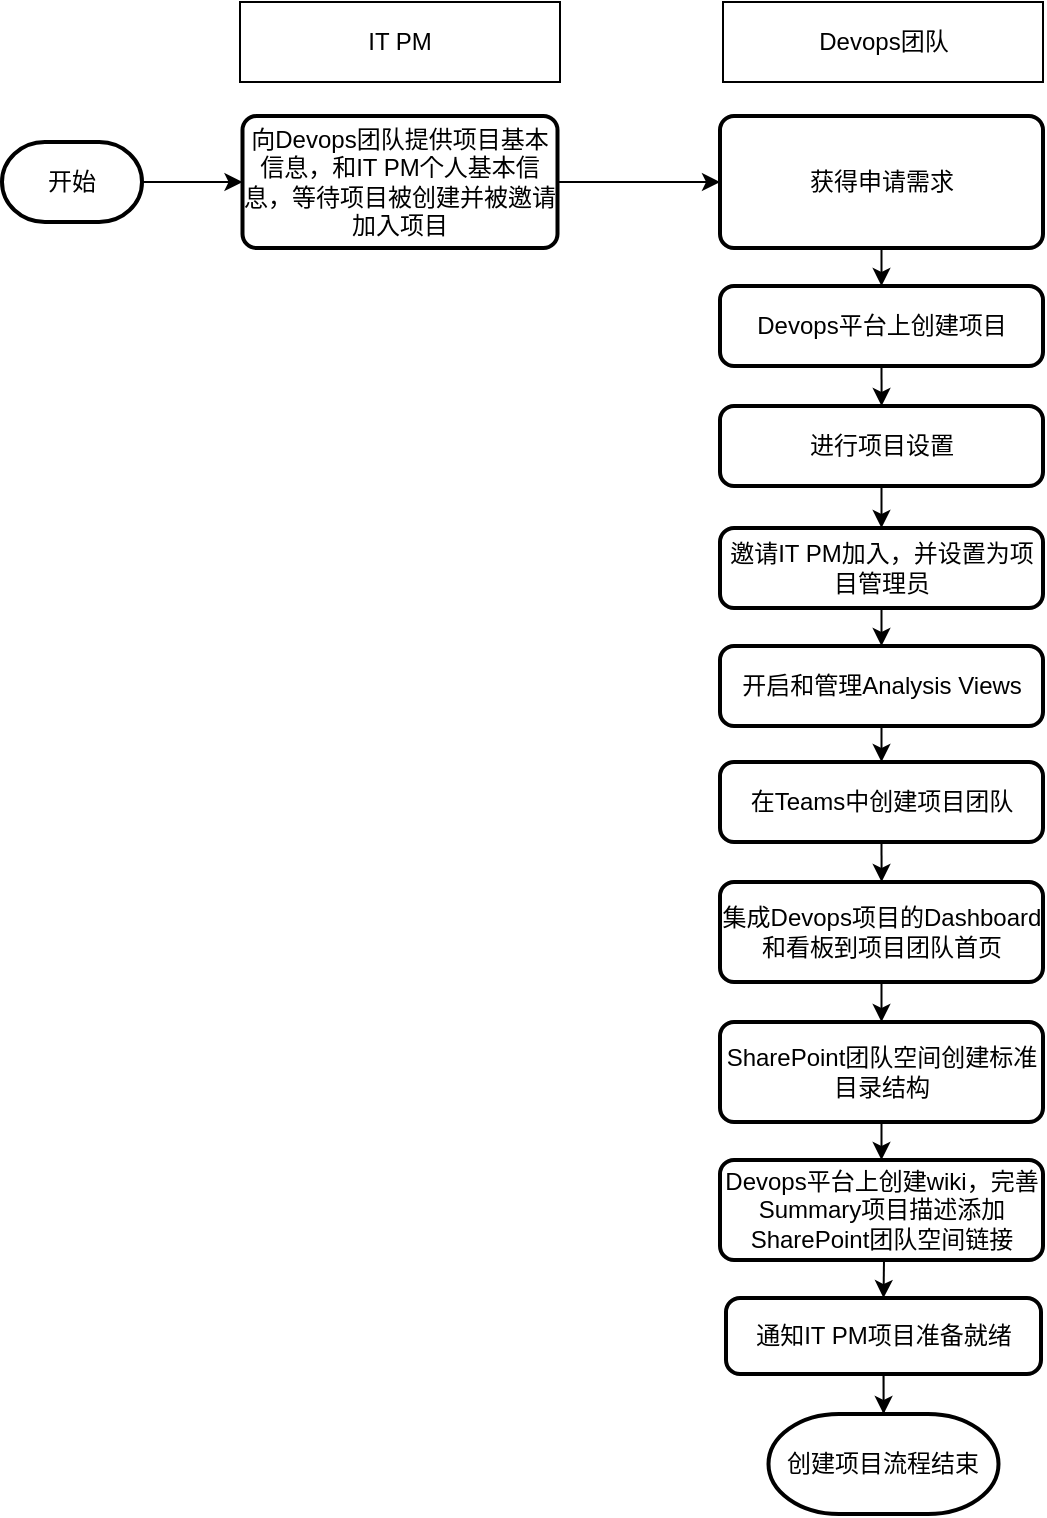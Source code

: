 <mxfile version="15.3.0" type="github">
  <diagram id="AuBM1nw7O5F66HEYCuex" name="Page-1">
    <mxGraphModel dx="1704" dy="1172" grid="0" gridSize="10" guides="1" tooltips="1" connect="1" arrows="1" fold="1" page="0" pageScale="1" pageWidth="827" pageHeight="1169" math="0" shadow="0">
      <root>
        <mxCell id="0" />
        <mxCell id="1" parent="0" />
        <mxCell id="Mmjbvq9GVyGEjZoJUJHH-1" style="edgeStyle=orthogonalEdgeStyle;rounded=0;orthogonalLoop=1;jettySize=auto;html=1;exitX=1;exitY=0.5;exitDx=0;exitDy=0;exitPerimeter=0;" edge="1" parent="1" source="Mmjbvq9GVyGEjZoJUJHH-2" target="Mmjbvq9GVyGEjZoJUJHH-12">
          <mxGeometry relative="1" as="geometry" />
        </mxCell>
        <mxCell id="Mmjbvq9GVyGEjZoJUJHH-2" value="开始" style="strokeWidth=2;html=1;shape=mxgraph.flowchart.terminator;whiteSpace=wrap;" vertex="1" parent="1">
          <mxGeometry x="161" y="-10" width="70" height="40" as="geometry" />
        </mxCell>
        <mxCell id="Mmjbvq9GVyGEjZoJUJHH-5" value="IT PM" style="rounded=0;whiteSpace=wrap;html=1;" vertex="1" parent="1">
          <mxGeometry x="280" y="-80" width="160" height="40" as="geometry" />
        </mxCell>
        <mxCell id="Mmjbvq9GVyGEjZoJUJHH-6" value="Devops团队" style="rounded=0;whiteSpace=wrap;html=1;" vertex="1" parent="1">
          <mxGeometry x="521.5" y="-80" width="160" height="40" as="geometry" />
        </mxCell>
        <mxCell id="Mmjbvq9GVyGEjZoJUJHH-11" style="edgeStyle=orthogonalEdgeStyle;rounded=0;orthogonalLoop=1;jettySize=auto;html=1;exitX=1;exitY=0.5;exitDx=0;exitDy=0;entryX=0;entryY=0.5;entryDx=0;entryDy=0;" edge="1" parent="1" source="Mmjbvq9GVyGEjZoJUJHH-12" target="Mmjbvq9GVyGEjZoJUJHH-14">
          <mxGeometry relative="1" as="geometry" />
        </mxCell>
        <mxCell id="Mmjbvq9GVyGEjZoJUJHH-12" value="向Devops团队提供项目基本信息，和IT PM个人基本信息，等待项目被创建并被邀请加入项目" style="rounded=1;whiteSpace=wrap;html=1;absoluteArcSize=1;arcSize=14;strokeWidth=2;" vertex="1" parent="1">
          <mxGeometry x="281.25" y="-23" width="157.5" height="66" as="geometry" />
        </mxCell>
        <mxCell id="Mmjbvq9GVyGEjZoJUJHH-31" style="edgeStyle=orthogonalEdgeStyle;rounded=0;orthogonalLoop=1;jettySize=auto;html=1;exitX=0.5;exitY=1;exitDx=0;exitDy=0;entryX=0.5;entryY=0;entryDx=0;entryDy=0;" edge="1" parent="1" source="Mmjbvq9GVyGEjZoJUJHH-14" target="Mmjbvq9GVyGEjZoJUJHH-23">
          <mxGeometry relative="1" as="geometry" />
        </mxCell>
        <mxCell id="Mmjbvq9GVyGEjZoJUJHH-14" value="获得申请需求" style="rounded=1;whiteSpace=wrap;html=1;absoluteArcSize=1;arcSize=14;strokeWidth=2;" vertex="1" parent="1">
          <mxGeometry x="520" y="-23" width="161.5" height="66" as="geometry" />
        </mxCell>
        <mxCell id="Mmjbvq9GVyGEjZoJUJHH-15" style="edgeStyle=orthogonalEdgeStyle;rounded=0;orthogonalLoop=1;jettySize=auto;html=1;exitX=0.5;exitY=1;exitDx=0;exitDy=0;entryX=0.5;entryY=0;entryDx=0;entryDy=0;" edge="1" parent="1" target="Mmjbvq9GVyGEjZoJUJHH-18">
          <mxGeometry relative="1" as="geometry">
            <mxPoint x="602" y="549" as="sourcePoint" />
          </mxGeometry>
        </mxCell>
        <mxCell id="Mmjbvq9GVyGEjZoJUJHH-22" style="edgeStyle=orthogonalEdgeStyle;rounded=0;orthogonalLoop=1;jettySize=auto;html=1;exitX=0.5;exitY=1;exitDx=0;exitDy=0;" edge="1" parent="1" source="Mmjbvq9GVyGEjZoJUJHH-18" target="Mmjbvq9GVyGEjZoJUJHH-21">
          <mxGeometry relative="1" as="geometry" />
        </mxCell>
        <mxCell id="Mmjbvq9GVyGEjZoJUJHH-18" value="&lt;div style=&quot;text-align: justify&quot;&gt;通知IT PM项目准备就绪&lt;/div&gt;" style="rounded=1;whiteSpace=wrap;html=1;absoluteArcSize=1;arcSize=14;strokeWidth=2;" vertex="1" parent="1">
          <mxGeometry x="523" y="568" width="157.5" height="38" as="geometry" />
        </mxCell>
        <mxCell id="Mmjbvq9GVyGEjZoJUJHH-21" value="创建项目流程结束" style="strokeWidth=2;html=1;shape=mxgraph.flowchart.terminator;whiteSpace=wrap;" vertex="1" parent="1">
          <mxGeometry x="544.25" y="626" width="115" height="50" as="geometry" />
        </mxCell>
        <mxCell id="Mmjbvq9GVyGEjZoJUJHH-32" style="edgeStyle=orthogonalEdgeStyle;rounded=0;orthogonalLoop=1;jettySize=auto;html=1;exitX=0.5;exitY=1;exitDx=0;exitDy=0;" edge="1" parent="1" source="Mmjbvq9GVyGEjZoJUJHH-23" target="Mmjbvq9GVyGEjZoJUJHH-24">
          <mxGeometry relative="1" as="geometry" />
        </mxCell>
        <mxCell id="Mmjbvq9GVyGEjZoJUJHH-23" value="Devops平台上创建项目" style="rounded=1;whiteSpace=wrap;html=1;absoluteArcSize=1;arcSize=14;strokeWidth=2;" vertex="1" parent="1">
          <mxGeometry x="520" y="62" width="161.5" height="40" as="geometry" />
        </mxCell>
        <mxCell id="Mmjbvq9GVyGEjZoJUJHH-33" style="edgeStyle=orthogonalEdgeStyle;rounded=0;orthogonalLoop=1;jettySize=auto;html=1;exitX=0.5;exitY=1;exitDx=0;exitDy=0;entryX=0.5;entryY=0;entryDx=0;entryDy=0;" edge="1" parent="1" source="Mmjbvq9GVyGEjZoJUJHH-24" target="Mmjbvq9GVyGEjZoJUJHH-25">
          <mxGeometry relative="1" as="geometry" />
        </mxCell>
        <mxCell id="Mmjbvq9GVyGEjZoJUJHH-24" value="进行项目设置" style="rounded=1;whiteSpace=wrap;html=1;absoluteArcSize=1;arcSize=14;strokeWidth=2;" vertex="1" parent="1">
          <mxGeometry x="520" y="122" width="161.5" height="40" as="geometry" />
        </mxCell>
        <mxCell id="Mmjbvq9GVyGEjZoJUJHH-34" style="edgeStyle=orthogonalEdgeStyle;rounded=0;orthogonalLoop=1;jettySize=auto;html=1;exitX=0.5;exitY=1;exitDx=0;exitDy=0;entryX=0.5;entryY=0;entryDx=0;entryDy=0;" edge="1" parent="1" source="Mmjbvq9GVyGEjZoJUJHH-25" target="Mmjbvq9GVyGEjZoJUJHH-26">
          <mxGeometry relative="1" as="geometry" />
        </mxCell>
        <mxCell id="Mmjbvq9GVyGEjZoJUJHH-25" value="邀请IT PM加入，并设置为项目管理员" style="rounded=1;whiteSpace=wrap;html=1;absoluteArcSize=1;arcSize=14;strokeWidth=2;" vertex="1" parent="1">
          <mxGeometry x="520" y="183" width="161.5" height="40" as="geometry" />
        </mxCell>
        <mxCell id="Mmjbvq9GVyGEjZoJUJHH-35" style="edgeStyle=orthogonalEdgeStyle;rounded=0;orthogonalLoop=1;jettySize=auto;html=1;exitX=0.5;exitY=1;exitDx=0;exitDy=0;entryX=0.5;entryY=0;entryDx=0;entryDy=0;" edge="1" parent="1" source="Mmjbvq9GVyGEjZoJUJHH-26" target="Mmjbvq9GVyGEjZoJUJHH-27">
          <mxGeometry relative="1" as="geometry" />
        </mxCell>
        <mxCell id="Mmjbvq9GVyGEjZoJUJHH-26" value="开启和管理Analysis Views" style="rounded=1;whiteSpace=wrap;html=1;absoluteArcSize=1;arcSize=14;strokeWidth=2;" vertex="1" parent="1">
          <mxGeometry x="520" y="242" width="161.5" height="40" as="geometry" />
        </mxCell>
        <mxCell id="Mmjbvq9GVyGEjZoJUJHH-36" style="edgeStyle=orthogonalEdgeStyle;rounded=0;orthogonalLoop=1;jettySize=auto;html=1;exitX=0.5;exitY=1;exitDx=0;exitDy=0;" edge="1" parent="1" source="Mmjbvq9GVyGEjZoJUJHH-27" target="Mmjbvq9GVyGEjZoJUJHH-28">
          <mxGeometry relative="1" as="geometry" />
        </mxCell>
        <mxCell id="Mmjbvq9GVyGEjZoJUJHH-27" value="在Teams中创建项目团队" style="rounded=1;whiteSpace=wrap;html=1;absoluteArcSize=1;arcSize=14;strokeWidth=2;" vertex="1" parent="1">
          <mxGeometry x="520" y="300" width="161.5" height="40" as="geometry" />
        </mxCell>
        <mxCell id="Mmjbvq9GVyGEjZoJUJHH-37" style="edgeStyle=orthogonalEdgeStyle;rounded=0;orthogonalLoop=1;jettySize=auto;html=1;exitX=0.5;exitY=1;exitDx=0;exitDy=0;entryX=0.5;entryY=0;entryDx=0;entryDy=0;" edge="1" parent="1" source="Mmjbvq9GVyGEjZoJUJHH-28" target="Mmjbvq9GVyGEjZoJUJHH-29">
          <mxGeometry relative="1" as="geometry" />
        </mxCell>
        <mxCell id="Mmjbvq9GVyGEjZoJUJHH-28" value="集成Devops项目的Dashboard和看板到项目团队首页" style="rounded=1;whiteSpace=wrap;html=1;absoluteArcSize=1;arcSize=14;strokeWidth=2;" vertex="1" parent="1">
          <mxGeometry x="520" y="360" width="161.5" height="50" as="geometry" />
        </mxCell>
        <mxCell id="Mmjbvq9GVyGEjZoJUJHH-38" style="edgeStyle=orthogonalEdgeStyle;rounded=0;orthogonalLoop=1;jettySize=auto;html=1;exitX=0.5;exitY=1;exitDx=0;exitDy=0;entryX=0.5;entryY=0;entryDx=0;entryDy=0;" edge="1" parent="1" source="Mmjbvq9GVyGEjZoJUJHH-29" target="Mmjbvq9GVyGEjZoJUJHH-30">
          <mxGeometry relative="1" as="geometry" />
        </mxCell>
        <mxCell id="Mmjbvq9GVyGEjZoJUJHH-29" value="SharePoint团队空间创建标准目录结构" style="rounded=1;whiteSpace=wrap;html=1;absoluteArcSize=1;arcSize=14;strokeWidth=2;" vertex="1" parent="1">
          <mxGeometry x="520" y="430" width="161.5" height="50" as="geometry" />
        </mxCell>
        <mxCell id="Mmjbvq9GVyGEjZoJUJHH-30" value="Devops平台上创建wiki，完善Summary项目描述添加SharePoint团队空间链接" style="rounded=1;whiteSpace=wrap;html=1;absoluteArcSize=1;arcSize=14;strokeWidth=2;" vertex="1" parent="1">
          <mxGeometry x="520" y="499" width="161.5" height="50" as="geometry" />
        </mxCell>
      </root>
    </mxGraphModel>
  </diagram>
</mxfile>
